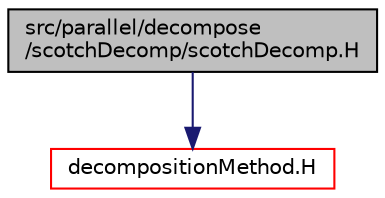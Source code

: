 digraph "src/parallel/decompose/scotchDecomp/scotchDecomp.H"
{
  bgcolor="transparent";
  edge [fontname="Helvetica",fontsize="10",labelfontname="Helvetica",labelfontsize="10"];
  node [fontname="Helvetica",fontsize="10",shape=record];
  Node1 [label="src/parallel/decompose\l/scotchDecomp/scotchDecomp.H",height=0.2,width=0.4,color="black", fillcolor="grey75", style="filled", fontcolor="black"];
  Node1 -> Node2 [color="midnightblue",fontsize="10",style="solid",fontname="Helvetica"];
  Node2 [label="decompositionMethod.H",height=0.2,width=0.4,color="red",URL="$a09244.html"];
}
